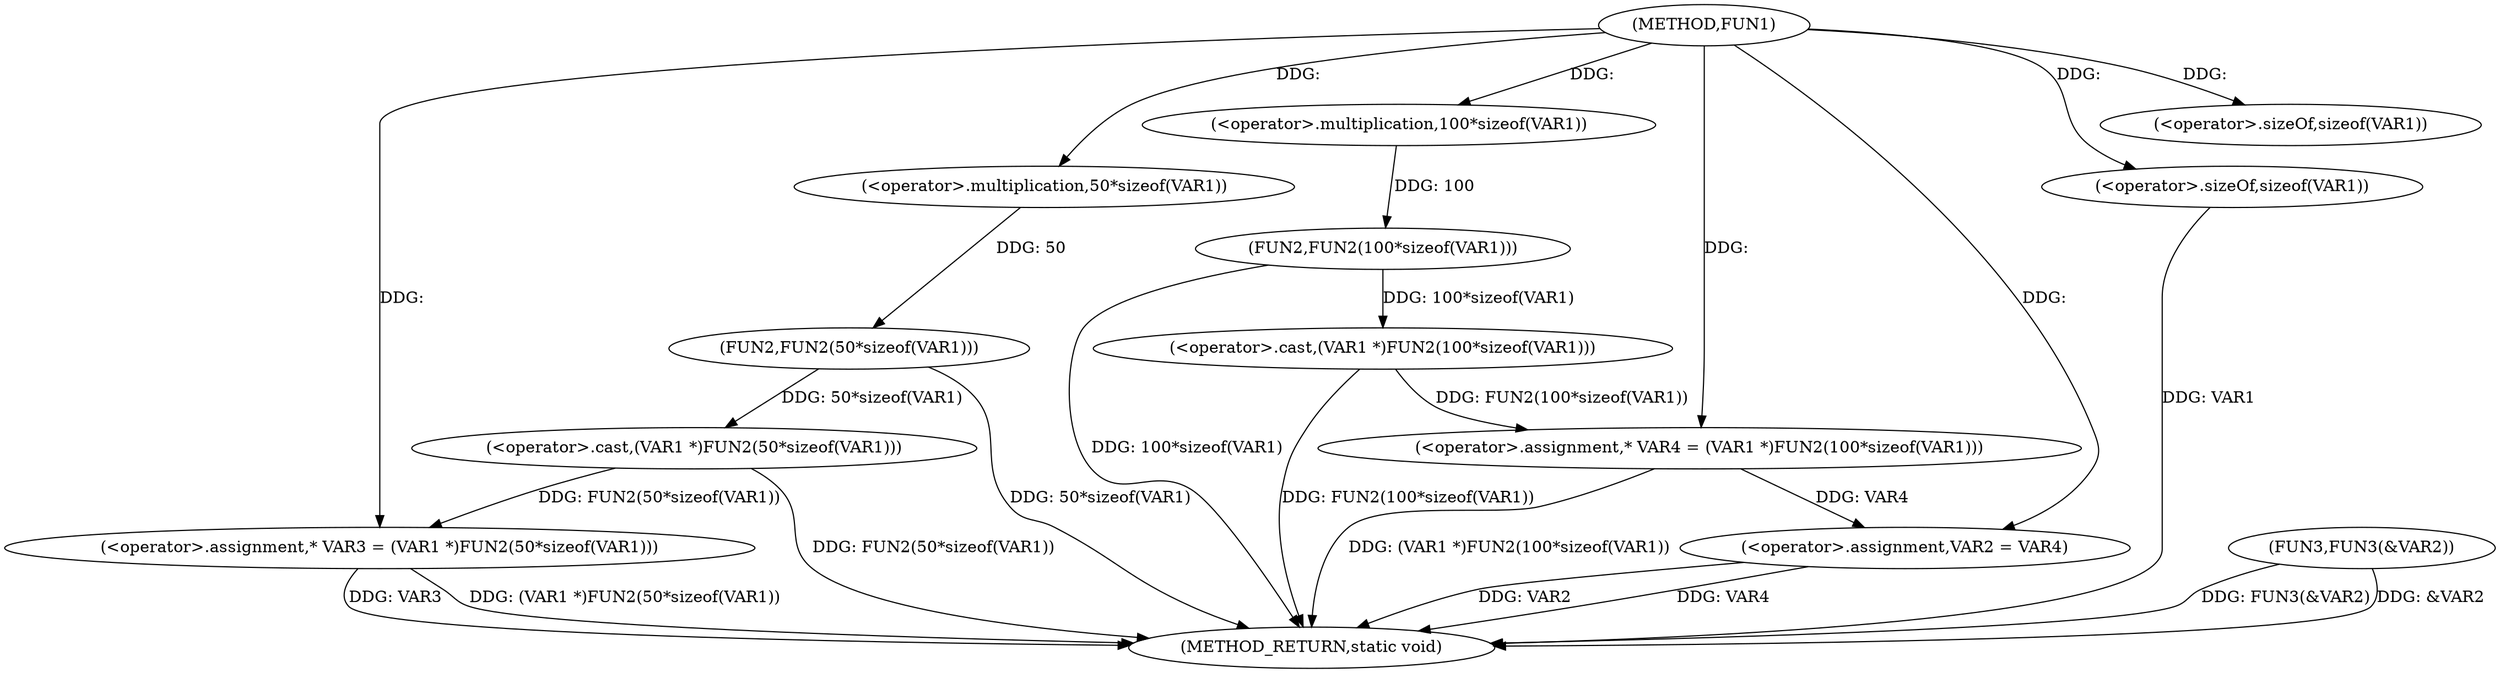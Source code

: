 digraph FUN1 {  
"1000100" [label = "(METHOD,FUN1)" ]
"1000129" [label = "(METHOD_RETURN,static void)" ]
"1000104" [label = "(<operator>.assignment,* VAR3 = (VAR1 *)FUN2(50*sizeof(VAR1)))" ]
"1000106" [label = "(<operator>.cast,(VAR1 *)FUN2(50*sizeof(VAR1)))" ]
"1000108" [label = "(FUN2,FUN2(50*sizeof(VAR1)))" ]
"1000109" [label = "(<operator>.multiplication,50*sizeof(VAR1))" ]
"1000111" [label = "(<operator>.sizeOf,sizeof(VAR1))" ]
"1000114" [label = "(<operator>.assignment,* VAR4 = (VAR1 *)FUN2(100*sizeof(VAR1)))" ]
"1000116" [label = "(<operator>.cast,(VAR1 *)FUN2(100*sizeof(VAR1)))" ]
"1000118" [label = "(FUN2,FUN2(100*sizeof(VAR1)))" ]
"1000119" [label = "(<operator>.multiplication,100*sizeof(VAR1))" ]
"1000121" [label = "(<operator>.sizeOf,sizeof(VAR1))" ]
"1000123" [label = "(<operator>.assignment,VAR2 = VAR4)" ]
"1000126" [label = "(FUN3,FUN3(&VAR2))" ]
  "1000126" -> "1000129"  [ label = "DDG: FUN3(&VAR2)"] 
  "1000123" -> "1000129"  [ label = "DDG: VAR4"] 
  "1000106" -> "1000129"  [ label = "DDG: FUN2(50*sizeof(VAR1))"] 
  "1000104" -> "1000129"  [ label = "DDG: VAR3"] 
  "1000126" -> "1000129"  [ label = "DDG: &VAR2"] 
  "1000116" -> "1000129"  [ label = "DDG: FUN2(100*sizeof(VAR1))"] 
  "1000121" -> "1000129"  [ label = "DDG: VAR1"] 
  "1000118" -> "1000129"  [ label = "DDG: 100*sizeof(VAR1)"] 
  "1000114" -> "1000129"  [ label = "DDG: (VAR1 *)FUN2(100*sizeof(VAR1))"] 
  "1000123" -> "1000129"  [ label = "DDG: VAR2"] 
  "1000104" -> "1000129"  [ label = "DDG: (VAR1 *)FUN2(50*sizeof(VAR1))"] 
  "1000108" -> "1000129"  [ label = "DDG: 50*sizeof(VAR1)"] 
  "1000106" -> "1000104"  [ label = "DDG: FUN2(50*sizeof(VAR1))"] 
  "1000100" -> "1000104"  [ label = "DDG: "] 
  "1000108" -> "1000106"  [ label = "DDG: 50*sizeof(VAR1)"] 
  "1000109" -> "1000108"  [ label = "DDG: 50"] 
  "1000100" -> "1000109"  [ label = "DDG: "] 
  "1000100" -> "1000111"  [ label = "DDG: "] 
  "1000116" -> "1000114"  [ label = "DDG: FUN2(100*sizeof(VAR1))"] 
  "1000100" -> "1000114"  [ label = "DDG: "] 
  "1000118" -> "1000116"  [ label = "DDG: 100*sizeof(VAR1)"] 
  "1000119" -> "1000118"  [ label = "DDG: 100"] 
  "1000100" -> "1000119"  [ label = "DDG: "] 
  "1000100" -> "1000121"  [ label = "DDG: "] 
  "1000114" -> "1000123"  [ label = "DDG: VAR4"] 
  "1000100" -> "1000123"  [ label = "DDG: "] 
}
